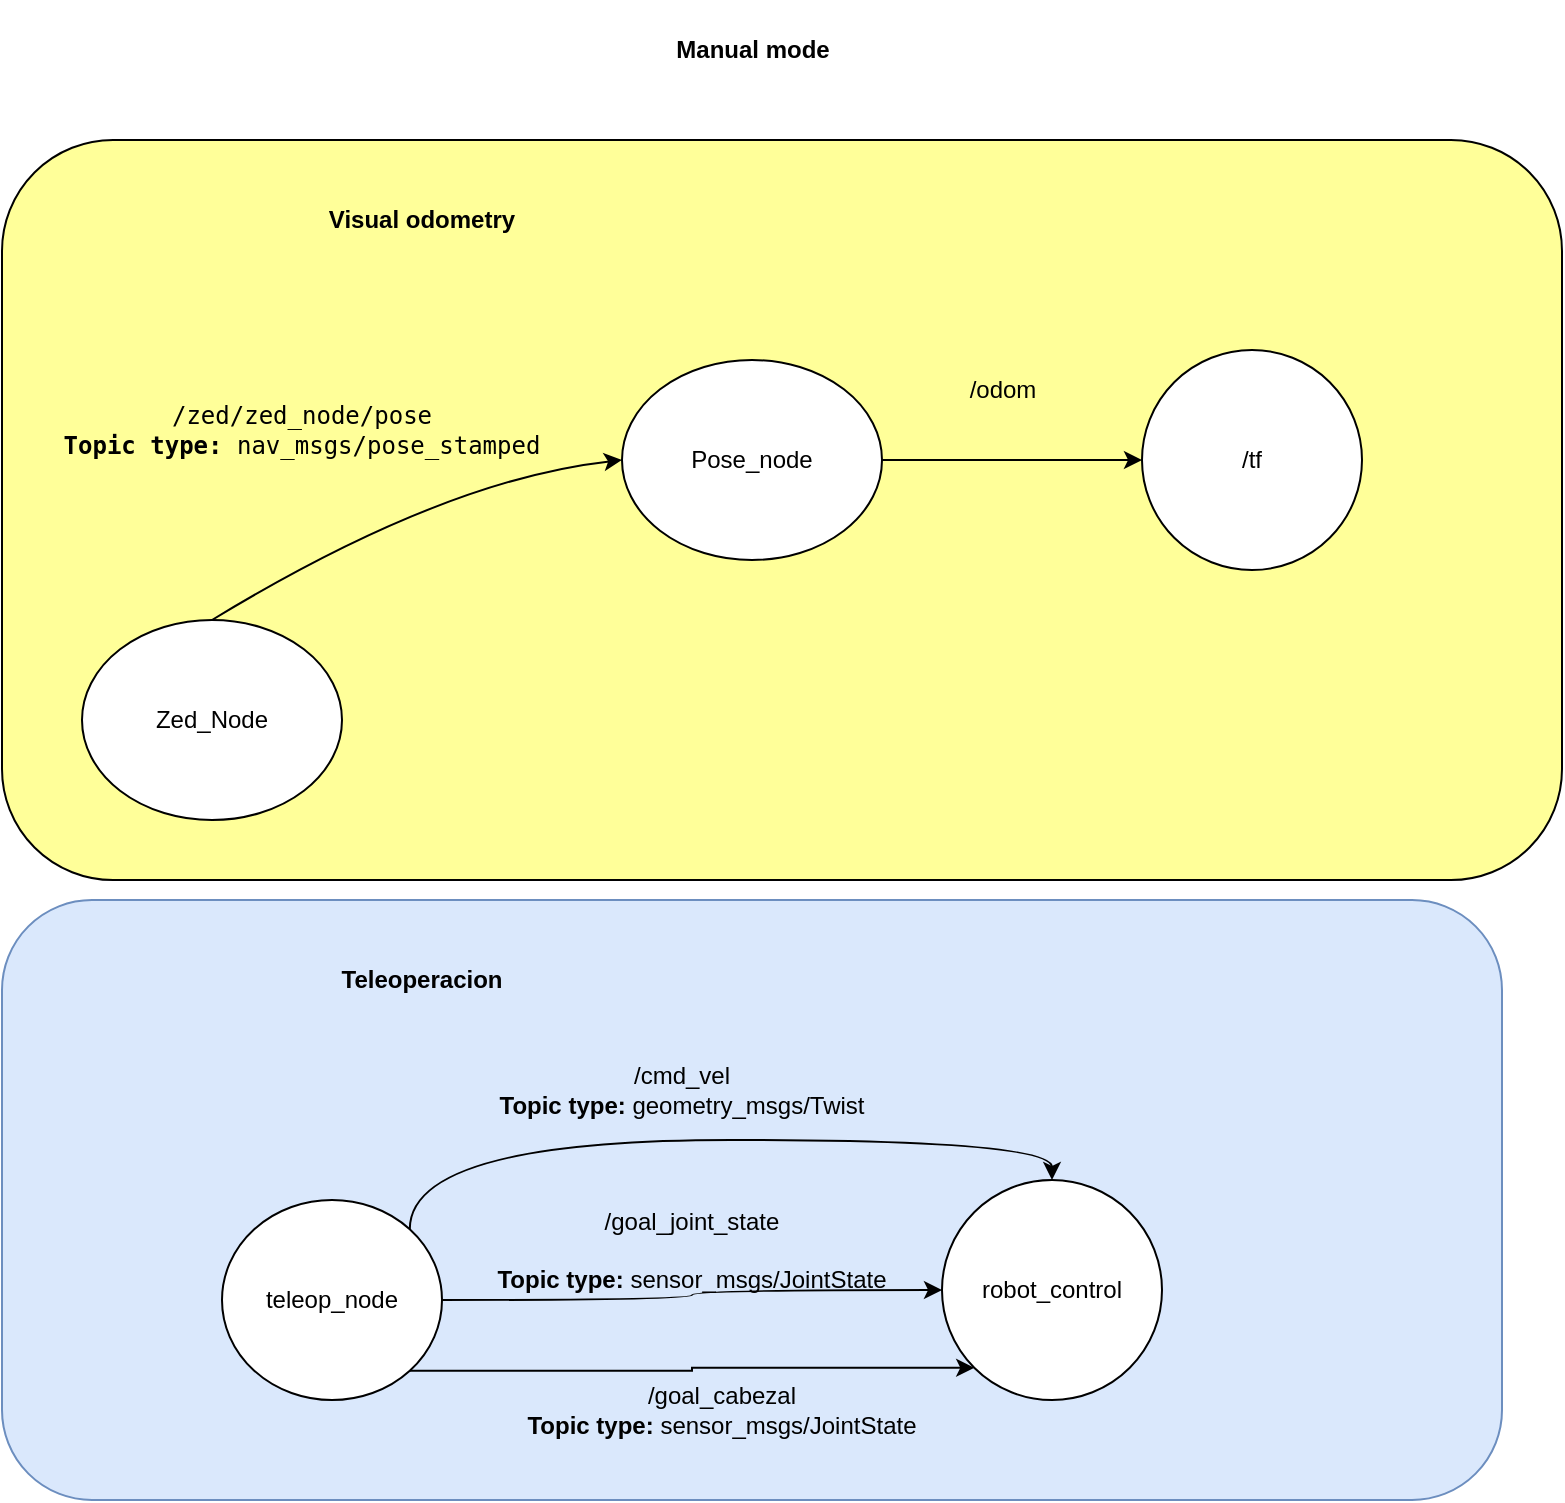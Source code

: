 <mxfile version="24.7.17">
  <diagram name="Page-1" id="DW2yxXTDTXv0PErmnMDG">
    <mxGraphModel dx="1364" dy="795" grid="1" gridSize="10" guides="1" tooltips="1" connect="1" arrows="1" fold="1" page="1" pageScale="1" pageWidth="850" pageHeight="1100" math="0" shadow="0">
      <root>
        <mxCell id="0" />
        <mxCell id="1" parent="0" />
        <mxCell id="ZRmY2SspQiyQrZdGpQz--8" value="" style="rounded=1;whiteSpace=wrap;html=1;fillColor=#dae8fc;strokeColor=#6c8ebf;" parent="1" vertex="1">
          <mxGeometry x="40" y="460" width="750" height="300" as="geometry" />
        </mxCell>
        <mxCell id="ZRmY2SspQiyQrZdGpQz--4" value="" style="rounded=1;whiteSpace=wrap;html=1;fillColor=#FFFF99;" parent="1" vertex="1">
          <mxGeometry x="40" y="80" width="780" height="370" as="geometry" />
        </mxCell>
        <mxCell id="2Mf51H98Ej2V9C3H_Nt_-1" value="Zed_Node" style="ellipse;whiteSpace=wrap;html=1;" parent="1" vertex="1">
          <mxGeometry x="80" y="320" width="130" height="100" as="geometry" />
        </mxCell>
        <mxCell id="ZRmY2SspQiyQrZdGpQz--2" style="edgeStyle=orthogonalEdgeStyle;rounded=0;orthogonalLoop=1;jettySize=auto;html=1;curved=1;" parent="1" target="ZRmY2SspQiyQrZdGpQz--1" edge="1">
          <mxGeometry relative="1" as="geometry">
            <mxPoint x="479" y="240" as="sourcePoint" />
            <mxPoint x="689" y="285" as="targetPoint" />
            <Array as="points">
              <mxPoint x="689" y="240" />
              <mxPoint x="689" y="255" />
            </Array>
          </mxGeometry>
        </mxCell>
        <mxCell id="2Mf51H98Ej2V9C3H_Nt_-2" value="Pose_node" style="ellipse;whiteSpace=wrap;html=1;" parent="1" vertex="1">
          <mxGeometry x="350" y="190" width="130" height="100" as="geometry" />
        </mxCell>
        <mxCell id="2Mf51H98Ej2V9C3H_Nt_-3" value="" style="curved=1;endArrow=classic;html=1;rounded=0;exitX=0.5;exitY=0;exitDx=0;exitDy=0;entryX=0;entryY=0.5;entryDx=0;entryDy=0;" parent="1" source="2Mf51H98Ej2V9C3H_Nt_-1" target="2Mf51H98Ej2V9C3H_Nt_-2" edge="1">
          <mxGeometry width="50" height="50" relative="1" as="geometry">
            <mxPoint x="260" y="300" as="sourcePoint" />
            <mxPoint x="310" y="250" as="targetPoint" />
            <Array as="points">
              <mxPoint x="260" y="250" />
            </Array>
          </mxGeometry>
        </mxCell>
        <mxCell id="2Mf51H98Ej2V9C3H_Nt_-4" value="&lt;div&gt;&lt;code&gt;/zed/zed_node/pose&lt;/code&gt;&lt;/div&gt;&lt;div&gt;&lt;code&gt;&lt;b&gt;Topic type: &lt;/b&gt;nav_msgs/pose_stamped&lt;br&gt;&lt;/code&gt;&lt;/div&gt;" style="text;html=1;align=center;verticalAlign=middle;whiteSpace=wrap;rounded=0;" parent="1" vertex="1">
          <mxGeometry x="60" y="180" width="260" height="90" as="geometry" />
        </mxCell>
        <mxCell id="2Mf51H98Ej2V9C3H_Nt_-5" value="&lt;b&gt;Manual mode&lt;br&gt;&lt;/b&gt;" style="text;html=1;align=center;verticalAlign=middle;whiteSpace=wrap;rounded=0;" parent="1" vertex="1">
          <mxGeometry x="357.5" y="10" width="115" height="50" as="geometry" />
        </mxCell>
        <mxCell id="ZRmY2SspQiyQrZdGpQz--1" value="/tf" style="ellipse;whiteSpace=wrap;html=1;aspect=fixed;" parent="1" vertex="1">
          <mxGeometry x="610" y="185" width="110" height="110" as="geometry" />
        </mxCell>
        <mxCell id="ZRmY2SspQiyQrZdGpQz--3" value="/odom" style="text;html=1;align=center;verticalAlign=middle;resizable=0;points=[];autosize=1;strokeColor=none;fillColor=none;" parent="1" vertex="1">
          <mxGeometry x="510" y="190" width="60" height="30" as="geometry" />
        </mxCell>
        <mxCell id="ZRmY2SspQiyQrZdGpQz--5" value="&lt;b&gt;Visual odometry&lt;br&gt;&lt;/b&gt;" style="text;html=1;align=center;verticalAlign=middle;whiteSpace=wrap;rounded=0;" parent="1" vertex="1">
          <mxGeometry x="170" y="90" width="160" height="60" as="geometry" />
        </mxCell>
        <mxCell id="ZRmY2SspQiyQrZdGpQz--11" style="edgeStyle=orthogonalEdgeStyle;rounded=0;orthogonalLoop=1;jettySize=auto;html=1;curved=1;exitX=1;exitY=0.5;exitDx=0;exitDy=0;" parent="1" source="ZRmY2SspQiyQrZdGpQz--7" target="ZRmY2SspQiyQrZdGpQz--9" edge="1">
          <mxGeometry relative="1" as="geometry">
            <mxPoint x="236" y="669" as="sourcePoint" />
            <mxPoint x="432.109" y="625.109" as="targetPoint" />
          </mxGeometry>
        </mxCell>
        <mxCell id="ZRmY2SspQiyQrZdGpQz--12" style="edgeStyle=orthogonalEdgeStyle;rounded=0;orthogonalLoop=1;jettySize=auto;html=1;exitX=1;exitY=1;exitDx=0;exitDy=0;entryX=0;entryY=1;entryDx=0;entryDy=0;" parent="1" source="ZRmY2SspQiyQrZdGpQz--7" target="ZRmY2SspQiyQrZdGpQz--9" edge="1">
          <mxGeometry relative="1" as="geometry" />
        </mxCell>
        <mxCell id="ZRmY2SspQiyQrZdGpQz--13" style="edgeStyle=orthogonalEdgeStyle;rounded=0;orthogonalLoop=1;jettySize=auto;html=1;exitX=1;exitY=0;exitDx=0;exitDy=0;entryX=0.5;entryY=0;entryDx=0;entryDy=0;curved=1;" parent="1" source="ZRmY2SspQiyQrZdGpQz--7" target="ZRmY2SspQiyQrZdGpQz--9" edge="1">
          <mxGeometry relative="1" as="geometry">
            <Array as="points">
              <mxPoint x="244" y="580" />
              <mxPoint x="565" y="580" />
            </Array>
          </mxGeometry>
        </mxCell>
        <mxCell id="ZRmY2SspQiyQrZdGpQz--7" value="teleop_node" style="ellipse;whiteSpace=wrap;html=1;" parent="1" vertex="1">
          <mxGeometry x="150" y="610" width="110" height="100" as="geometry" />
        </mxCell>
        <mxCell id="ZRmY2SspQiyQrZdGpQz--9" value="robot_control" style="ellipse;whiteSpace=wrap;html=1;aspect=fixed;" parent="1" vertex="1">
          <mxGeometry x="510" y="600" width="110" height="110" as="geometry" />
        </mxCell>
        <mxCell id="ZRmY2SspQiyQrZdGpQz--14" value="&lt;div&gt;/cmd_vel&lt;/div&gt;&lt;div&gt;&lt;b&gt;Topic type: &lt;/b&gt;geometry_msgs/Twist&lt;br&gt;&lt;/div&gt;" style="text;html=1;align=center;verticalAlign=middle;whiteSpace=wrap;rounded=0;" parent="1" vertex="1">
          <mxGeometry x="270" y="530" width="220" height="50" as="geometry" />
        </mxCell>
        <mxCell id="ZRmY2SspQiyQrZdGpQz--16" value="&lt;div&gt;/goal_joint_state&lt;/div&gt;&lt;div&gt;&lt;br&gt;&lt;/div&gt;&lt;div&gt;&lt;b&gt;Topic type: &lt;/b&gt;sensor_msgs/JointState&lt;br&gt;&lt;/div&gt;" style="text;html=1;align=center;verticalAlign=middle;whiteSpace=wrap;rounded=0;" parent="1" vertex="1">
          <mxGeometry x="280" y="610" width="210" height="50" as="geometry" />
        </mxCell>
        <mxCell id="ZRmY2SspQiyQrZdGpQz--17" value="&lt;div&gt;/goal_cabezal&lt;/div&gt;&lt;div&gt;&lt;b&gt;Topic type: &lt;/b&gt;sensor_msgs/JointState&lt;br&gt;&lt;/div&gt;" style="text;html=1;align=center;verticalAlign=middle;whiteSpace=wrap;rounded=0;" parent="1" vertex="1">
          <mxGeometry x="280" y="700" width="240" height="30" as="geometry" />
        </mxCell>
        <mxCell id="8pOYoOQpOa8W0cTsU709-3" value="&lt;b&gt;Teleoperacion&lt;/b&gt;" style="text;html=1;align=center;verticalAlign=middle;whiteSpace=wrap;rounded=0;" vertex="1" parent="1">
          <mxGeometry x="170" y="470" width="160" height="60" as="geometry" />
        </mxCell>
      </root>
    </mxGraphModel>
  </diagram>
</mxfile>
